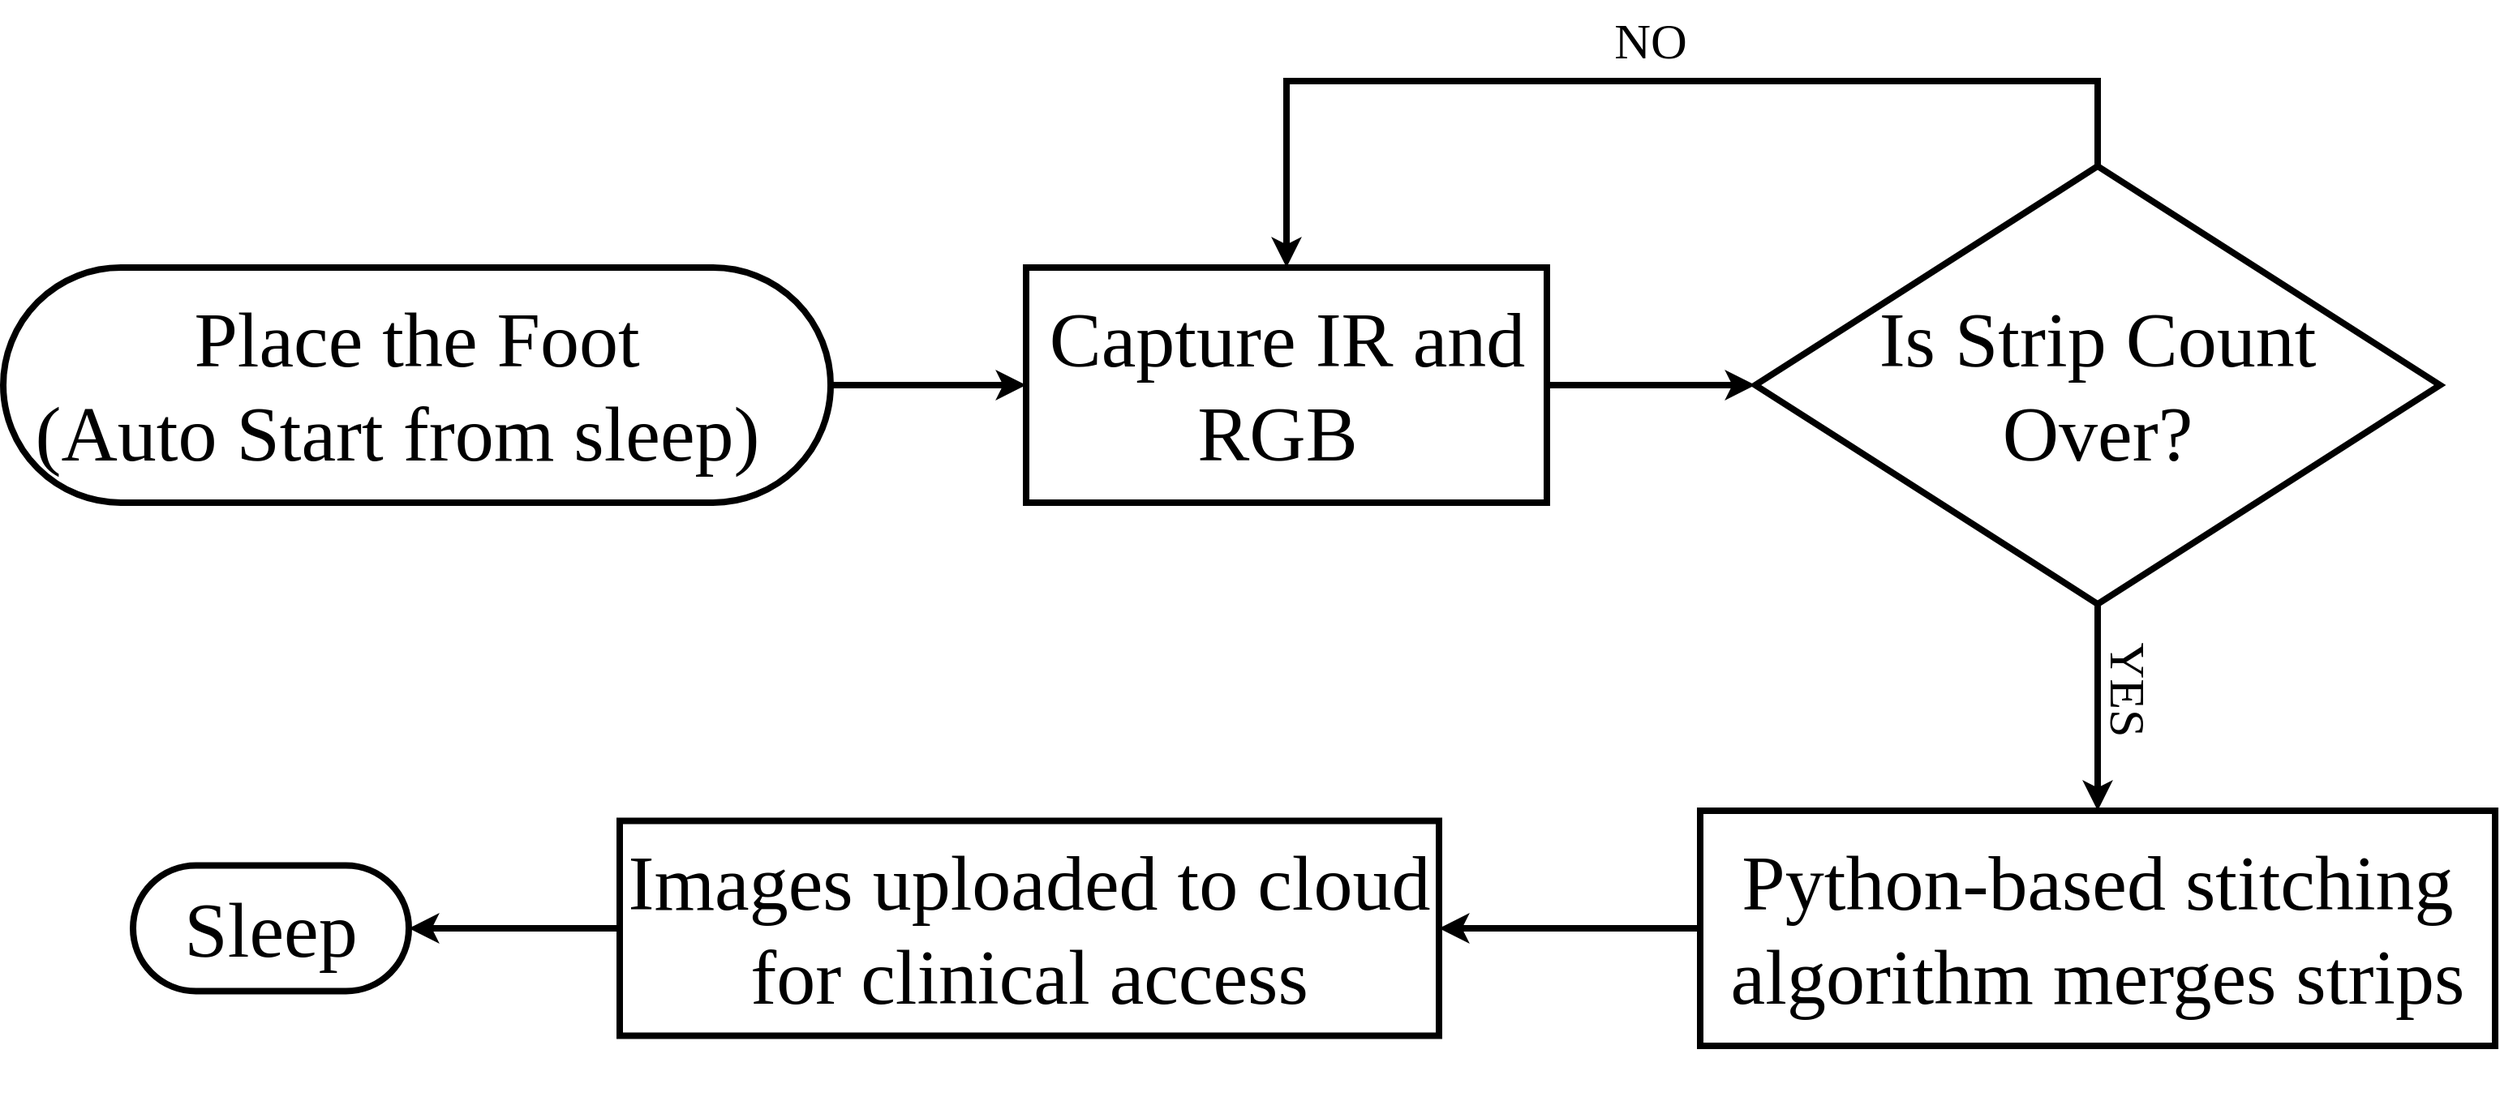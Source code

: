 <mxfile version="27.0.9">
  <diagram name="Page-1" id="ZS3YAYQui6NcXNEdI3F_">
    <mxGraphModel dx="2967" dy="1531" grid="1" gridSize="10" guides="1" tooltips="1" connect="1" arrows="1" fold="1" page="1" pageScale="1" pageWidth="827" pageHeight="1169" math="0" shadow="0">
      <root>
        <mxCell id="0" />
        <mxCell id="1" parent="0" />
        <mxCell id="9QzqSH8S6gkD18oGPRQU-34" style="edgeStyle=orthogonalEdgeStyle;rounded=0;orthogonalLoop=1;jettySize=auto;html=1;strokeWidth=4;" edge="1" parent="1" source="9QzqSH8S6gkD18oGPRQU-1" target="9QzqSH8S6gkD18oGPRQU-3">
          <mxGeometry relative="1" as="geometry" />
        </mxCell>
        <mxCell id="9QzqSH8S6gkD18oGPRQU-1" value="Place the Foot&lt;br&gt;(Auto Start from sleep)&amp;nbsp;&amp;nbsp;" style="rounded=1;whiteSpace=wrap;html=1;arcSize=50;fontSize=48;fontFamily=Times New Roman;align=center;strokeWidth=4;" vertex="1" parent="1">
          <mxGeometry x="-770" y="195" width="510" height="145" as="geometry" />
        </mxCell>
        <mxCell id="9QzqSH8S6gkD18oGPRQU-41" style="edgeStyle=orthogonalEdgeStyle;rounded=0;orthogonalLoop=1;jettySize=auto;html=1;entryX=0;entryY=0.5;entryDx=0;entryDy=0;strokeWidth=4;" edge="1" parent="1" source="9QzqSH8S6gkD18oGPRQU-3" target="9QzqSH8S6gkD18oGPRQU-7">
          <mxGeometry relative="1" as="geometry" />
        </mxCell>
        <mxCell id="9QzqSH8S6gkD18oGPRQU-3" value="&lt;p data-pm-slice=&quot;1 1 [&amp;quot;ordered_list&amp;quot;,{&amp;quot;spread&amp;quot;:false,&amp;quot;startingNumber&amp;quot;:1,&amp;quot;start&amp;quot;:1593,&amp;quot;end&amp;quot;:1792},&amp;quot;regular_list_item&amp;quot;,{&amp;quot;start&amp;quot;:1656,&amp;quot;end&amp;quot;:1694}]&quot;&gt;&lt;span style=&quot;background-color: transparent; color: light-dark(rgb(0, 0, 0), rgb(255, 255, 255));&quot;&gt;Capture&amp;nbsp;&lt;/span&gt;IR and RGB&amp;nbsp;&lt;/p&gt;" style="rounded=0;whiteSpace=wrap;html=1;fontSize=48;fontFamily=Times New Roman;strokeWidth=4;" vertex="1" parent="1">
          <mxGeometry x="-139.5" y="195" width="321" height="145" as="geometry" />
        </mxCell>
        <mxCell id="9QzqSH8S6gkD18oGPRQU-44" style="edgeStyle=orthogonalEdgeStyle;rounded=0;orthogonalLoop=1;jettySize=auto;html=1;exitX=0;exitY=0.5;exitDx=0;exitDy=0;entryX=1;entryY=0.5;entryDx=0;entryDy=0;strokeWidth=4;" edge="1" parent="1" source="9QzqSH8S6gkD18oGPRQU-4" target="9QzqSH8S6gkD18oGPRQU-6">
          <mxGeometry relative="1" as="geometry" />
        </mxCell>
        <mxCell id="9QzqSH8S6gkD18oGPRQU-4" value="&lt;p data-pm-slice=&quot;1 1 [&amp;quot;ordered_list&amp;quot;,{&amp;quot;spread&amp;quot;:false,&amp;quot;startingNumber&amp;quot;:1,&amp;quot;start&amp;quot;:1593,&amp;quot;end&amp;quot;:1792},&amp;quot;regular_list_item&amp;quot;,{&amp;quot;start&amp;quot;:1695,&amp;quot;end&amp;quot;:1744}]&quot;&gt;Python-based stitching algorithm merges strips&lt;/p&gt;" style="rounded=0;whiteSpace=wrap;html=1;fontSize=48;fontFamily=Times New Roman;strokeWidth=4;" vertex="1" parent="1">
          <mxGeometry x="276" y="530" width="490" height="145" as="geometry" />
        </mxCell>
        <mxCell id="9QzqSH8S6gkD18oGPRQU-45" value="" style="edgeStyle=orthogonalEdgeStyle;rounded=0;orthogonalLoop=1;jettySize=auto;html=1;strokeWidth=4;" edge="1" parent="1" source="9QzqSH8S6gkD18oGPRQU-6" target="9QzqSH8S6gkD18oGPRQU-9">
          <mxGeometry relative="1" as="geometry" />
        </mxCell>
        <mxCell id="9QzqSH8S6gkD18oGPRQU-6" value="&lt;span style=&quot;text-align: left;&quot;&gt;Images uploaded to cloud for clinical access&lt;/span&gt;" style="rounded=0;whiteSpace=wrap;html=1;fontSize=48;fontFamily=Times New Roman;strokeWidth=4;" vertex="1" parent="1">
          <mxGeometry x="-390" y="536.25" width="505" height="132.5" as="geometry" />
        </mxCell>
        <mxCell id="9QzqSH8S6gkD18oGPRQU-42" style="edgeStyle=orthogonalEdgeStyle;rounded=0;orthogonalLoop=1;jettySize=auto;html=1;entryX=0.5;entryY=0;entryDx=0;entryDy=0;exitX=0.5;exitY=0;exitDx=0;exitDy=0;strokeWidth=4;" edge="1" parent="1" source="9QzqSH8S6gkD18oGPRQU-7" target="9QzqSH8S6gkD18oGPRQU-3">
          <mxGeometry relative="1" as="geometry">
            <Array as="points">
              <mxPoint x="521" y="80" />
              <mxPoint x="21" y="80" />
            </Array>
          </mxGeometry>
        </mxCell>
        <mxCell id="9QzqSH8S6gkD18oGPRQU-43" style="edgeStyle=orthogonalEdgeStyle;rounded=0;orthogonalLoop=1;jettySize=auto;html=1;entryX=0.5;entryY=0;entryDx=0;entryDy=0;strokeWidth=4;" edge="1" parent="1" source="9QzqSH8S6gkD18oGPRQU-7" target="9QzqSH8S6gkD18oGPRQU-4">
          <mxGeometry relative="1" as="geometry" />
        </mxCell>
        <mxCell id="9QzqSH8S6gkD18oGPRQU-7" value="Is Strip Count&lt;br&gt;Over?" style="rhombus;whiteSpace=wrap;html=1;fontSize=48;fontFamily=Times New Roman;strokeWidth=4;" vertex="1" parent="1">
          <mxGeometry x="310" y="132.5" width="422" height="270" as="geometry" />
        </mxCell>
        <mxCell id="9QzqSH8S6gkD18oGPRQU-9" value="Sleep" style="rounded=1;whiteSpace=wrap;html=1;arcSize=50;fontSize=48;fontFamily=Times New Roman;strokeWidth=4;" vertex="1" parent="1">
          <mxGeometry x="-690" y="563.75" width="170" height="77.5" as="geometry" />
        </mxCell>
        <mxCell id="9QzqSH8S6gkD18oGPRQU-15" value="NO" style="text;html=1;align=center;verticalAlign=middle;resizable=0;points=[];autosize=1;strokeColor=none;fillColor=none;fontSize=31;fontFamily=Times New Roman;rotation=0;strokeWidth=4;" vertex="1" parent="1">
          <mxGeometry x="210" y="30" width="70" height="50" as="geometry" />
        </mxCell>
        <mxCell id="9QzqSH8S6gkD18oGPRQU-17" value="YES" style="text;html=1;align=center;verticalAlign=middle;resizable=0;points=[];autosize=1;strokeColor=none;fillColor=none;fontSize=31;fontFamily=Times New Roman;strokeWidth=4;rotation=90;" vertex="1" parent="1">
          <mxGeometry x="500" y="430" width="80" height="50" as="geometry" />
        </mxCell>
      </root>
    </mxGraphModel>
  </diagram>
</mxfile>

